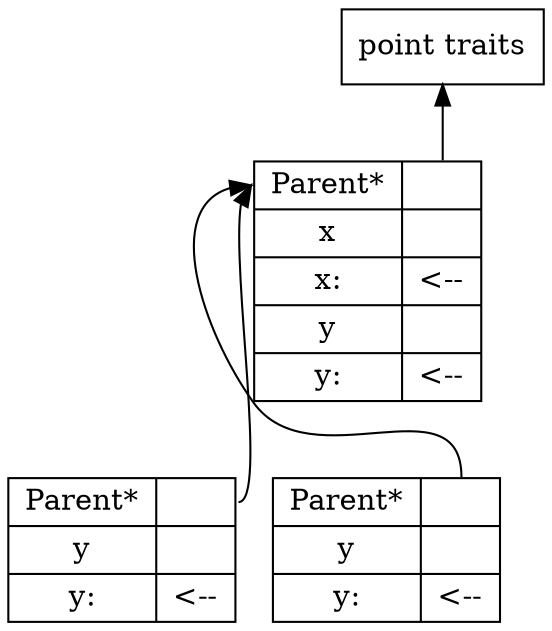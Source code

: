 digraph g {
	rankdir=BT;

	0 [shape=record, label="<f00> point traits"]
	1 [shape=record, label="{<f00> Parent* | <f10> x | <f20> x: | <f30> y | <f40> y:} | {<f01> | <f11> | <f21> \<-- | <f31> | <f41> \<--}"];
	2 [shape=record, label="{<f00> Parent* | <f10> y | <f20> y: } | {<f01> | <f11> | <f21> \<--}"];
	3 [shape=record, label="{<f00> Parent* | <f10> y | <f20> y: } | {<f01> | <f11> | <f21> \<--}"];

	1:f01 -> 0:f00;
	2:f01 -> 1:f00;
	3:f01 -> 1:f00;
}
